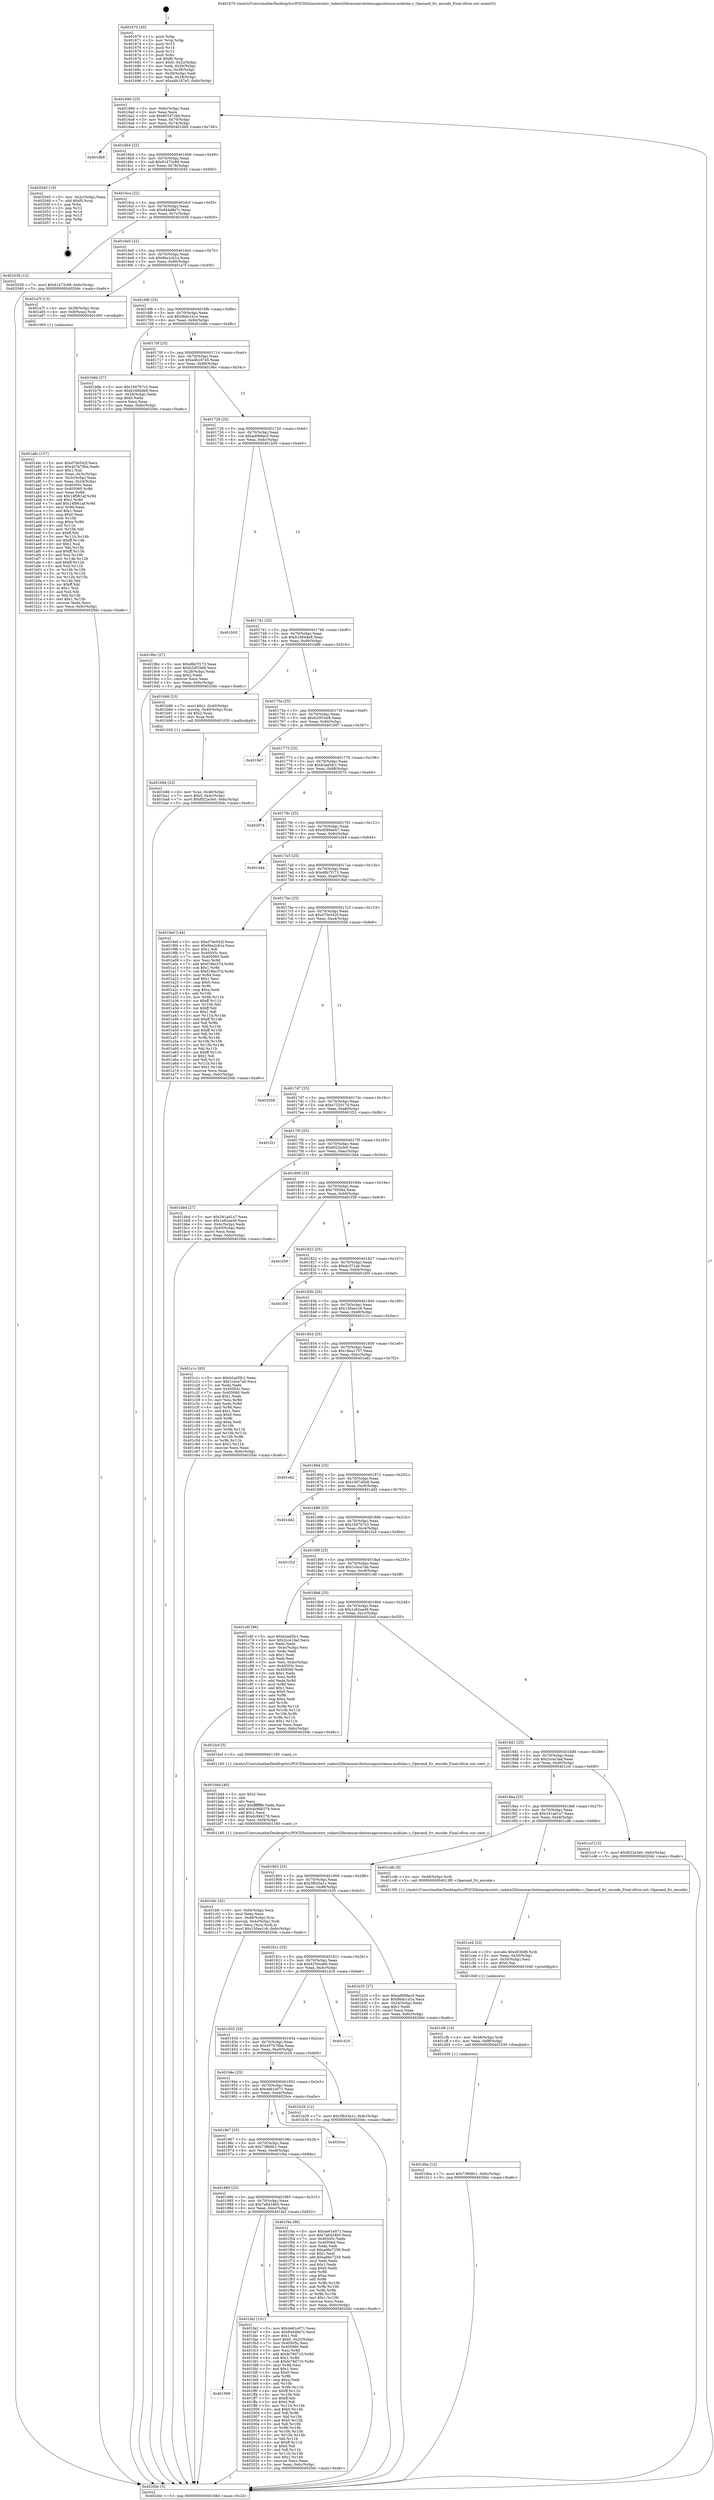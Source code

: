 digraph "0x401670" {
  label = "0x401670 (/mnt/c/Users/mathe/Desktop/tcc/POCII/binaries/extr_radare2librasmarchxtensagnuxtensa-modules.c_Operand_frr_encode_Final-ollvm.out::main(0))"
  labelloc = "t"
  node[shape=record]

  Entry [label="",width=0.3,height=0.3,shape=circle,fillcolor=black,style=filled]
  "0x40169d" [label="{
     0x40169d [23]\l
     | [instrs]\l
     &nbsp;&nbsp;0x40169d \<+3\>: mov -0x6c(%rbp),%eax\l
     &nbsp;&nbsp;0x4016a0 \<+2\>: mov %eax,%ecx\l
     &nbsp;&nbsp;0x4016a2 \<+6\>: sub $0x80147cbb,%ecx\l
     &nbsp;&nbsp;0x4016a8 \<+3\>: mov %eax,-0x70(%rbp)\l
     &nbsp;&nbsp;0x4016ab \<+3\>: mov %ecx,-0x74(%rbp)\l
     &nbsp;&nbsp;0x4016ae \<+6\>: je 0000000000401db9 \<main+0x749\>\l
  }"]
  "0x401db9" [label="{
     0x401db9\l
  }", style=dashed]
  "0x4016b4" [label="{
     0x4016b4 [22]\l
     | [instrs]\l
     &nbsp;&nbsp;0x4016b4 \<+5\>: jmp 00000000004016b9 \<main+0x49\>\l
     &nbsp;&nbsp;0x4016b9 \<+3\>: mov -0x70(%rbp),%eax\l
     &nbsp;&nbsp;0x4016bc \<+5\>: sub $0x81473c89,%eax\l
     &nbsp;&nbsp;0x4016c1 \<+3\>: mov %eax,-0x78(%rbp)\l
     &nbsp;&nbsp;0x4016c4 \<+6\>: je 0000000000402045 \<main+0x9d5\>\l
  }"]
  Exit [label="",width=0.3,height=0.3,shape=circle,fillcolor=black,style=filled,peripheries=2]
  "0x402045" [label="{
     0x402045 [19]\l
     | [instrs]\l
     &nbsp;&nbsp;0x402045 \<+3\>: mov -0x2c(%rbp),%eax\l
     &nbsp;&nbsp;0x402048 \<+7\>: add $0xf0,%rsp\l
     &nbsp;&nbsp;0x40204f \<+1\>: pop %rbx\l
     &nbsp;&nbsp;0x402050 \<+2\>: pop %r12\l
     &nbsp;&nbsp;0x402052 \<+2\>: pop %r14\l
     &nbsp;&nbsp;0x402054 \<+2\>: pop %r15\l
     &nbsp;&nbsp;0x402056 \<+1\>: pop %rbp\l
     &nbsp;&nbsp;0x402057 \<+1\>: ret\l
  }"]
  "0x4016ca" [label="{
     0x4016ca [22]\l
     | [instrs]\l
     &nbsp;&nbsp;0x4016ca \<+5\>: jmp 00000000004016cf \<main+0x5f\>\l
     &nbsp;&nbsp;0x4016cf \<+3\>: mov -0x70(%rbp),%eax\l
     &nbsp;&nbsp;0x4016d2 \<+5\>: sub $0x844d8e7c,%eax\l
     &nbsp;&nbsp;0x4016d7 \<+3\>: mov %eax,-0x7c(%rbp)\l
     &nbsp;&nbsp;0x4016da \<+6\>: je 0000000000402039 \<main+0x9c9\>\l
  }"]
  "0x401999" [label="{
     0x401999\l
  }", style=dashed]
  "0x402039" [label="{
     0x402039 [12]\l
     | [instrs]\l
     &nbsp;&nbsp;0x402039 \<+7\>: movl $0x81473c89,-0x6c(%rbp)\l
     &nbsp;&nbsp;0x402040 \<+5\>: jmp 00000000004020dc \<main+0xa6c\>\l
  }"]
  "0x4016e0" [label="{
     0x4016e0 [22]\l
     | [instrs]\l
     &nbsp;&nbsp;0x4016e0 \<+5\>: jmp 00000000004016e5 \<main+0x75\>\l
     &nbsp;&nbsp;0x4016e5 \<+3\>: mov -0x70(%rbp),%eax\l
     &nbsp;&nbsp;0x4016e8 \<+5\>: sub $0x9ba2cb1a,%eax\l
     &nbsp;&nbsp;0x4016ed \<+3\>: mov %eax,-0x80(%rbp)\l
     &nbsp;&nbsp;0x4016f0 \<+6\>: je 0000000000401a7f \<main+0x40f\>\l
  }"]
  "0x401fa2" [label="{
     0x401fa2 [151]\l
     | [instrs]\l
     &nbsp;&nbsp;0x401fa2 \<+5\>: mov $0x4e61e071,%eax\l
     &nbsp;&nbsp;0x401fa7 \<+5\>: mov $0x844d8e7c,%ecx\l
     &nbsp;&nbsp;0x401fac \<+2\>: mov $0x1,%dl\l
     &nbsp;&nbsp;0x401fae \<+7\>: movl $0x0,-0x2c(%rbp)\l
     &nbsp;&nbsp;0x401fb5 \<+7\>: mov 0x40505c,%esi\l
     &nbsp;&nbsp;0x401fbc \<+7\>: mov 0x405060,%edi\l
     &nbsp;&nbsp;0x401fc3 \<+3\>: mov %esi,%r8d\l
     &nbsp;&nbsp;0x401fc6 \<+7\>: add $0xfe78d710,%r8d\l
     &nbsp;&nbsp;0x401fcd \<+4\>: sub $0x1,%r8d\l
     &nbsp;&nbsp;0x401fd1 \<+7\>: sub $0xfe78d710,%r8d\l
     &nbsp;&nbsp;0x401fd8 \<+4\>: imul %r8d,%esi\l
     &nbsp;&nbsp;0x401fdc \<+3\>: and $0x1,%esi\l
     &nbsp;&nbsp;0x401fdf \<+3\>: cmp $0x0,%esi\l
     &nbsp;&nbsp;0x401fe2 \<+4\>: sete %r9b\l
     &nbsp;&nbsp;0x401fe6 \<+3\>: cmp $0xa,%edi\l
     &nbsp;&nbsp;0x401fe9 \<+4\>: setl %r10b\l
     &nbsp;&nbsp;0x401fed \<+3\>: mov %r9b,%r11b\l
     &nbsp;&nbsp;0x401ff0 \<+4\>: xor $0xff,%r11b\l
     &nbsp;&nbsp;0x401ff4 \<+3\>: mov %r10b,%bl\l
     &nbsp;&nbsp;0x401ff7 \<+3\>: xor $0xff,%bl\l
     &nbsp;&nbsp;0x401ffa \<+3\>: xor $0x0,%dl\l
     &nbsp;&nbsp;0x401ffd \<+3\>: mov %r11b,%r14b\l
     &nbsp;&nbsp;0x402000 \<+4\>: and $0x0,%r14b\l
     &nbsp;&nbsp;0x402004 \<+3\>: and %dl,%r9b\l
     &nbsp;&nbsp;0x402007 \<+3\>: mov %bl,%r15b\l
     &nbsp;&nbsp;0x40200a \<+4\>: and $0x0,%r15b\l
     &nbsp;&nbsp;0x40200e \<+3\>: and %dl,%r10b\l
     &nbsp;&nbsp;0x402011 \<+3\>: or %r9b,%r14b\l
     &nbsp;&nbsp;0x402014 \<+3\>: or %r10b,%r15b\l
     &nbsp;&nbsp;0x402017 \<+3\>: xor %r15b,%r14b\l
     &nbsp;&nbsp;0x40201a \<+3\>: or %bl,%r11b\l
     &nbsp;&nbsp;0x40201d \<+4\>: xor $0xff,%r11b\l
     &nbsp;&nbsp;0x402021 \<+3\>: or $0x0,%dl\l
     &nbsp;&nbsp;0x402024 \<+3\>: and %dl,%r11b\l
     &nbsp;&nbsp;0x402027 \<+3\>: or %r11b,%r14b\l
     &nbsp;&nbsp;0x40202a \<+4\>: test $0x1,%r14b\l
     &nbsp;&nbsp;0x40202e \<+3\>: cmovne %ecx,%eax\l
     &nbsp;&nbsp;0x402031 \<+3\>: mov %eax,-0x6c(%rbp)\l
     &nbsp;&nbsp;0x402034 \<+5\>: jmp 00000000004020dc \<main+0xa6c\>\l
  }"]
  "0x401a7f" [label="{
     0x401a7f [13]\l
     | [instrs]\l
     &nbsp;&nbsp;0x401a7f \<+4\>: mov -0x38(%rbp),%rax\l
     &nbsp;&nbsp;0x401a83 \<+4\>: mov 0x8(%rax),%rdi\l
     &nbsp;&nbsp;0x401a87 \<+5\>: call 0000000000401060 \<atoi@plt\>\l
     | [calls]\l
     &nbsp;&nbsp;0x401060 \{1\} (unknown)\l
  }"]
  "0x4016f6" [label="{
     0x4016f6 [25]\l
     | [instrs]\l
     &nbsp;&nbsp;0x4016f6 \<+5\>: jmp 00000000004016fb \<main+0x8b\>\l
     &nbsp;&nbsp;0x4016fb \<+3\>: mov -0x70(%rbp),%eax\l
     &nbsp;&nbsp;0x4016fe \<+5\>: sub $0x9bdc1d1e,%eax\l
     &nbsp;&nbsp;0x401703 \<+6\>: mov %eax,-0x84(%rbp)\l
     &nbsp;&nbsp;0x401709 \<+6\>: je 0000000000401b6b \<main+0x4fb\>\l
  }"]
  "0x401980" [label="{
     0x401980 [25]\l
     | [instrs]\l
     &nbsp;&nbsp;0x401980 \<+5\>: jmp 0000000000401985 \<main+0x315\>\l
     &nbsp;&nbsp;0x401985 \<+3\>: mov -0x70(%rbp),%eax\l
     &nbsp;&nbsp;0x401988 \<+5\>: sub $0x7a6434b5,%eax\l
     &nbsp;&nbsp;0x40198d \<+6\>: mov %eax,-0xec(%rbp)\l
     &nbsp;&nbsp;0x401993 \<+6\>: je 0000000000401fa2 \<main+0x932\>\l
  }"]
  "0x401b6b" [label="{
     0x401b6b [27]\l
     | [instrs]\l
     &nbsp;&nbsp;0x401b6b \<+5\>: mov $0x1b0767c3,%eax\l
     &nbsp;&nbsp;0x401b70 \<+5\>: mov $0xb1684de8,%ecx\l
     &nbsp;&nbsp;0x401b75 \<+3\>: mov -0x24(%rbp),%edx\l
     &nbsp;&nbsp;0x401b78 \<+3\>: cmp $0x0,%edx\l
     &nbsp;&nbsp;0x401b7b \<+3\>: cmove %ecx,%eax\l
     &nbsp;&nbsp;0x401b7e \<+3\>: mov %eax,-0x6c(%rbp)\l
     &nbsp;&nbsp;0x401b81 \<+5\>: jmp 00000000004020dc \<main+0xa6c\>\l
  }"]
  "0x40170f" [label="{
     0x40170f [25]\l
     | [instrs]\l
     &nbsp;&nbsp;0x40170f \<+5\>: jmp 0000000000401714 \<main+0xa4\>\l
     &nbsp;&nbsp;0x401714 \<+3\>: mov -0x70(%rbp),%eax\l
     &nbsp;&nbsp;0x401717 \<+5\>: sub $0xa4b187e5,%eax\l
     &nbsp;&nbsp;0x40171c \<+6\>: mov %eax,-0x88(%rbp)\l
     &nbsp;&nbsp;0x401722 \<+6\>: je 00000000004019bc \<main+0x34c\>\l
  }"]
  "0x401f4a" [label="{
     0x401f4a [88]\l
     | [instrs]\l
     &nbsp;&nbsp;0x401f4a \<+5\>: mov $0x4e61e071,%eax\l
     &nbsp;&nbsp;0x401f4f \<+5\>: mov $0x7a6434b5,%ecx\l
     &nbsp;&nbsp;0x401f54 \<+7\>: mov 0x40505c,%edx\l
     &nbsp;&nbsp;0x401f5b \<+7\>: mov 0x405060,%esi\l
     &nbsp;&nbsp;0x401f62 \<+2\>: mov %edx,%edi\l
     &nbsp;&nbsp;0x401f64 \<+6\>: sub $0xad6e7258,%edi\l
     &nbsp;&nbsp;0x401f6a \<+3\>: sub $0x1,%edi\l
     &nbsp;&nbsp;0x401f6d \<+6\>: add $0xad6e7258,%edi\l
     &nbsp;&nbsp;0x401f73 \<+3\>: imul %edi,%edx\l
     &nbsp;&nbsp;0x401f76 \<+3\>: and $0x1,%edx\l
     &nbsp;&nbsp;0x401f79 \<+3\>: cmp $0x0,%edx\l
     &nbsp;&nbsp;0x401f7c \<+4\>: sete %r8b\l
     &nbsp;&nbsp;0x401f80 \<+3\>: cmp $0xa,%esi\l
     &nbsp;&nbsp;0x401f83 \<+4\>: setl %r9b\l
     &nbsp;&nbsp;0x401f87 \<+3\>: mov %r8b,%r10b\l
     &nbsp;&nbsp;0x401f8a \<+3\>: and %r9b,%r10b\l
     &nbsp;&nbsp;0x401f8d \<+3\>: xor %r9b,%r8b\l
     &nbsp;&nbsp;0x401f90 \<+3\>: or %r8b,%r10b\l
     &nbsp;&nbsp;0x401f93 \<+4\>: test $0x1,%r10b\l
     &nbsp;&nbsp;0x401f97 \<+3\>: cmovne %ecx,%eax\l
     &nbsp;&nbsp;0x401f9a \<+3\>: mov %eax,-0x6c(%rbp)\l
     &nbsp;&nbsp;0x401f9d \<+5\>: jmp 00000000004020dc \<main+0xa6c\>\l
  }"]
  "0x4019bc" [label="{
     0x4019bc [27]\l
     | [instrs]\l
     &nbsp;&nbsp;0x4019bc \<+5\>: mov $0xd6b7f173,%eax\l
     &nbsp;&nbsp;0x4019c1 \<+5\>: mov $0xb20f1bd8,%ecx\l
     &nbsp;&nbsp;0x4019c6 \<+3\>: mov -0x28(%rbp),%edx\l
     &nbsp;&nbsp;0x4019c9 \<+3\>: cmp $0x2,%edx\l
     &nbsp;&nbsp;0x4019cc \<+3\>: cmovne %ecx,%eax\l
     &nbsp;&nbsp;0x4019cf \<+3\>: mov %eax,-0x6c(%rbp)\l
     &nbsp;&nbsp;0x4019d2 \<+5\>: jmp 00000000004020dc \<main+0xa6c\>\l
  }"]
  "0x401728" [label="{
     0x401728 [25]\l
     | [instrs]\l
     &nbsp;&nbsp;0x401728 \<+5\>: jmp 000000000040172d \<main+0xbd\>\l
     &nbsp;&nbsp;0x40172d \<+3\>: mov -0x70(%rbp),%eax\l
     &nbsp;&nbsp;0x401730 \<+5\>: sub $0xad068ac5,%eax\l
     &nbsp;&nbsp;0x401735 \<+6\>: mov %eax,-0x8c(%rbp)\l
     &nbsp;&nbsp;0x40173b \<+6\>: je 0000000000401b50 \<main+0x4e0\>\l
  }"]
  "0x4020dc" [label="{
     0x4020dc [5]\l
     | [instrs]\l
     &nbsp;&nbsp;0x4020dc \<+5\>: jmp 000000000040169d \<main+0x2d\>\l
  }"]
  "0x401670" [label="{
     0x401670 [45]\l
     | [instrs]\l
     &nbsp;&nbsp;0x401670 \<+1\>: push %rbp\l
     &nbsp;&nbsp;0x401671 \<+3\>: mov %rsp,%rbp\l
     &nbsp;&nbsp;0x401674 \<+2\>: push %r15\l
     &nbsp;&nbsp;0x401676 \<+2\>: push %r14\l
     &nbsp;&nbsp;0x401678 \<+2\>: push %r12\l
     &nbsp;&nbsp;0x40167a \<+1\>: push %rbx\l
     &nbsp;&nbsp;0x40167b \<+7\>: sub $0xf0,%rsp\l
     &nbsp;&nbsp;0x401682 \<+7\>: movl $0x0,-0x2c(%rbp)\l
     &nbsp;&nbsp;0x401689 \<+3\>: mov %edi,-0x30(%rbp)\l
     &nbsp;&nbsp;0x40168c \<+4\>: mov %rsi,-0x38(%rbp)\l
     &nbsp;&nbsp;0x401690 \<+3\>: mov -0x30(%rbp),%edi\l
     &nbsp;&nbsp;0x401693 \<+3\>: mov %edi,-0x28(%rbp)\l
     &nbsp;&nbsp;0x401696 \<+7\>: movl $0xa4b187e5,-0x6c(%rbp)\l
  }"]
  "0x401967" [label="{
     0x401967 [25]\l
     | [instrs]\l
     &nbsp;&nbsp;0x401967 \<+5\>: jmp 000000000040196c \<main+0x2fc\>\l
     &nbsp;&nbsp;0x40196c \<+3\>: mov -0x70(%rbp),%eax\l
     &nbsp;&nbsp;0x40196f \<+5\>: sub $0x738fdfc1,%eax\l
     &nbsp;&nbsp;0x401974 \<+6\>: mov %eax,-0xe8(%rbp)\l
     &nbsp;&nbsp;0x40197a \<+6\>: je 0000000000401f4a \<main+0x8da\>\l
  }"]
  "0x401b50" [label="{
     0x401b50\l
  }", style=dashed]
  "0x401741" [label="{
     0x401741 [25]\l
     | [instrs]\l
     &nbsp;&nbsp;0x401741 \<+5\>: jmp 0000000000401746 \<main+0xd6\>\l
     &nbsp;&nbsp;0x401746 \<+3\>: mov -0x70(%rbp),%eax\l
     &nbsp;&nbsp;0x401749 \<+5\>: sub $0xb1684de8,%eax\l
     &nbsp;&nbsp;0x40174e \<+6\>: mov %eax,-0x90(%rbp)\l
     &nbsp;&nbsp;0x401754 \<+6\>: je 0000000000401b86 \<main+0x516\>\l
  }"]
  "0x4020ce" [label="{
     0x4020ce\l
  }", style=dashed]
  "0x401b86" [label="{
     0x401b86 [23]\l
     | [instrs]\l
     &nbsp;&nbsp;0x401b86 \<+7\>: movl $0x1,-0x40(%rbp)\l
     &nbsp;&nbsp;0x401b8d \<+4\>: movslq -0x40(%rbp),%rax\l
     &nbsp;&nbsp;0x401b91 \<+4\>: shl $0x2,%rax\l
     &nbsp;&nbsp;0x401b95 \<+3\>: mov %rax,%rdi\l
     &nbsp;&nbsp;0x401b98 \<+5\>: call 0000000000401050 \<malloc@plt\>\l
     | [calls]\l
     &nbsp;&nbsp;0x401050 \{1\} (unknown)\l
  }"]
  "0x40175a" [label="{
     0x40175a [25]\l
     | [instrs]\l
     &nbsp;&nbsp;0x40175a \<+5\>: jmp 000000000040175f \<main+0xef\>\l
     &nbsp;&nbsp;0x40175f \<+3\>: mov -0x70(%rbp),%eax\l
     &nbsp;&nbsp;0x401762 \<+5\>: sub $0xb20f1bd8,%eax\l
     &nbsp;&nbsp;0x401767 \<+6\>: mov %eax,-0x94(%rbp)\l
     &nbsp;&nbsp;0x40176d \<+6\>: je 00000000004019d7 \<main+0x367\>\l
  }"]
  "0x401d0a" [label="{
     0x401d0a [12]\l
     | [instrs]\l
     &nbsp;&nbsp;0x401d0a \<+7\>: movl $0x738fdfc1,-0x6c(%rbp)\l
     &nbsp;&nbsp;0x401d11 \<+5\>: jmp 00000000004020dc \<main+0xa6c\>\l
  }"]
  "0x4019d7" [label="{
     0x4019d7\l
  }", style=dashed]
  "0x401773" [label="{
     0x401773 [25]\l
     | [instrs]\l
     &nbsp;&nbsp;0x401773 \<+5\>: jmp 0000000000401778 \<main+0x108\>\l
     &nbsp;&nbsp;0x401778 \<+3\>: mov -0x70(%rbp),%eax\l
     &nbsp;&nbsp;0x40177b \<+5\>: sub $0xb2ad5fc1,%eax\l
     &nbsp;&nbsp;0x401780 \<+6\>: mov %eax,-0x98(%rbp)\l
     &nbsp;&nbsp;0x401786 \<+6\>: je 0000000000402074 \<main+0xa04\>\l
  }"]
  "0x401cfb" [label="{
     0x401cfb [15]\l
     | [instrs]\l
     &nbsp;&nbsp;0x401cfb \<+4\>: mov -0x48(%rbp),%rdi\l
     &nbsp;&nbsp;0x401cff \<+6\>: mov %eax,-0xf8(%rbp)\l
     &nbsp;&nbsp;0x401d05 \<+5\>: call 0000000000401030 \<free@plt\>\l
     | [calls]\l
     &nbsp;&nbsp;0x401030 \{1\} (unknown)\l
  }"]
  "0x402074" [label="{
     0x402074\l
  }", style=dashed]
  "0x40178c" [label="{
     0x40178c [25]\l
     | [instrs]\l
     &nbsp;&nbsp;0x40178c \<+5\>: jmp 0000000000401791 \<main+0x121\>\l
     &nbsp;&nbsp;0x401791 \<+3\>: mov -0x70(%rbp),%eax\l
     &nbsp;&nbsp;0x401794 \<+5\>: sub $0xd589ee47,%eax\l
     &nbsp;&nbsp;0x401799 \<+6\>: mov %eax,-0x9c(%rbp)\l
     &nbsp;&nbsp;0x40179f \<+6\>: je 0000000000401d44 \<main+0x6d4\>\l
  }"]
  "0x401ce4" [label="{
     0x401ce4 [23]\l
     | [instrs]\l
     &nbsp;&nbsp;0x401ce4 \<+10\>: movabs $0x4030d6,%rdi\l
     &nbsp;&nbsp;0x401cee \<+3\>: mov %eax,-0x50(%rbp)\l
     &nbsp;&nbsp;0x401cf1 \<+3\>: mov -0x50(%rbp),%esi\l
     &nbsp;&nbsp;0x401cf4 \<+2\>: mov $0x0,%al\l
     &nbsp;&nbsp;0x401cf6 \<+5\>: call 0000000000401040 \<printf@plt\>\l
     | [calls]\l
     &nbsp;&nbsp;0x401040 \{1\} (unknown)\l
  }"]
  "0x401d44" [label="{
     0x401d44\l
  }", style=dashed]
  "0x4017a5" [label="{
     0x4017a5 [25]\l
     | [instrs]\l
     &nbsp;&nbsp;0x4017a5 \<+5\>: jmp 00000000004017aa \<main+0x13a\>\l
     &nbsp;&nbsp;0x4017aa \<+3\>: mov -0x70(%rbp),%eax\l
     &nbsp;&nbsp;0x4017ad \<+5\>: sub $0xd6b7f173,%eax\l
     &nbsp;&nbsp;0x4017b2 \<+6\>: mov %eax,-0xa0(%rbp)\l
     &nbsp;&nbsp;0x4017b8 \<+6\>: je 00000000004019ef \<main+0x37f\>\l
  }"]
  "0x401bfc" [label="{
     0x401bfc [32]\l
     | [instrs]\l
     &nbsp;&nbsp;0x401bfc \<+6\>: mov -0xf4(%rbp),%ecx\l
     &nbsp;&nbsp;0x401c02 \<+3\>: imul %eax,%ecx\l
     &nbsp;&nbsp;0x401c05 \<+4\>: mov -0x48(%rbp),%rsi\l
     &nbsp;&nbsp;0x401c09 \<+4\>: movslq -0x4c(%rbp),%rdi\l
     &nbsp;&nbsp;0x401c0d \<+3\>: mov %ecx,(%rsi,%rdi,4)\l
     &nbsp;&nbsp;0x401c10 \<+7\>: movl $0x150ee1c6,-0x6c(%rbp)\l
     &nbsp;&nbsp;0x401c17 \<+5\>: jmp 00000000004020dc \<main+0xa6c\>\l
  }"]
  "0x4019ef" [label="{
     0x4019ef [144]\l
     | [instrs]\l
     &nbsp;&nbsp;0x4019ef \<+5\>: mov $0xd70e542f,%eax\l
     &nbsp;&nbsp;0x4019f4 \<+5\>: mov $0x9ba2cb1a,%ecx\l
     &nbsp;&nbsp;0x4019f9 \<+2\>: mov $0x1,%dl\l
     &nbsp;&nbsp;0x4019fb \<+7\>: mov 0x40505c,%esi\l
     &nbsp;&nbsp;0x401a02 \<+7\>: mov 0x405060,%edi\l
     &nbsp;&nbsp;0x401a09 \<+3\>: mov %esi,%r8d\l
     &nbsp;&nbsp;0x401a0c \<+7\>: add $0xf19bc37d,%r8d\l
     &nbsp;&nbsp;0x401a13 \<+4\>: sub $0x1,%r8d\l
     &nbsp;&nbsp;0x401a17 \<+7\>: sub $0xf19bc37d,%r8d\l
     &nbsp;&nbsp;0x401a1e \<+4\>: imul %r8d,%esi\l
     &nbsp;&nbsp;0x401a22 \<+3\>: and $0x1,%esi\l
     &nbsp;&nbsp;0x401a25 \<+3\>: cmp $0x0,%esi\l
     &nbsp;&nbsp;0x401a28 \<+4\>: sete %r9b\l
     &nbsp;&nbsp;0x401a2c \<+3\>: cmp $0xa,%edi\l
     &nbsp;&nbsp;0x401a2f \<+4\>: setl %r10b\l
     &nbsp;&nbsp;0x401a33 \<+3\>: mov %r9b,%r11b\l
     &nbsp;&nbsp;0x401a36 \<+4\>: xor $0xff,%r11b\l
     &nbsp;&nbsp;0x401a3a \<+3\>: mov %r10b,%bl\l
     &nbsp;&nbsp;0x401a3d \<+3\>: xor $0xff,%bl\l
     &nbsp;&nbsp;0x401a40 \<+3\>: xor $0x1,%dl\l
     &nbsp;&nbsp;0x401a43 \<+3\>: mov %r11b,%r14b\l
     &nbsp;&nbsp;0x401a46 \<+4\>: and $0xff,%r14b\l
     &nbsp;&nbsp;0x401a4a \<+3\>: and %dl,%r9b\l
     &nbsp;&nbsp;0x401a4d \<+3\>: mov %bl,%r15b\l
     &nbsp;&nbsp;0x401a50 \<+4\>: and $0xff,%r15b\l
     &nbsp;&nbsp;0x401a54 \<+3\>: and %dl,%r10b\l
     &nbsp;&nbsp;0x401a57 \<+3\>: or %r9b,%r14b\l
     &nbsp;&nbsp;0x401a5a \<+3\>: or %r10b,%r15b\l
     &nbsp;&nbsp;0x401a5d \<+3\>: xor %r15b,%r14b\l
     &nbsp;&nbsp;0x401a60 \<+3\>: or %bl,%r11b\l
     &nbsp;&nbsp;0x401a63 \<+4\>: xor $0xff,%r11b\l
     &nbsp;&nbsp;0x401a67 \<+3\>: or $0x1,%dl\l
     &nbsp;&nbsp;0x401a6a \<+3\>: and %dl,%r11b\l
     &nbsp;&nbsp;0x401a6d \<+3\>: or %r11b,%r14b\l
     &nbsp;&nbsp;0x401a70 \<+4\>: test $0x1,%r14b\l
     &nbsp;&nbsp;0x401a74 \<+3\>: cmovne %ecx,%eax\l
     &nbsp;&nbsp;0x401a77 \<+3\>: mov %eax,-0x6c(%rbp)\l
     &nbsp;&nbsp;0x401a7a \<+5\>: jmp 00000000004020dc \<main+0xa6c\>\l
  }"]
  "0x4017be" [label="{
     0x4017be [25]\l
     | [instrs]\l
     &nbsp;&nbsp;0x4017be \<+5\>: jmp 00000000004017c3 \<main+0x153\>\l
     &nbsp;&nbsp;0x4017c3 \<+3\>: mov -0x70(%rbp),%eax\l
     &nbsp;&nbsp;0x4017c6 \<+5\>: sub $0xd70e542f,%eax\l
     &nbsp;&nbsp;0x4017cb \<+6\>: mov %eax,-0xa4(%rbp)\l
     &nbsp;&nbsp;0x4017d1 \<+6\>: je 0000000000402058 \<main+0x9e8\>\l
  }"]
  "0x401a8c" [label="{
     0x401a8c [157]\l
     | [instrs]\l
     &nbsp;&nbsp;0x401a8c \<+5\>: mov $0xd70e542f,%ecx\l
     &nbsp;&nbsp;0x401a91 \<+5\>: mov $0x457b78be,%edx\l
     &nbsp;&nbsp;0x401a96 \<+3\>: mov $0x1,%sil\l
     &nbsp;&nbsp;0x401a99 \<+3\>: mov %eax,-0x3c(%rbp)\l
     &nbsp;&nbsp;0x401a9c \<+3\>: mov -0x3c(%rbp),%eax\l
     &nbsp;&nbsp;0x401a9f \<+3\>: mov %eax,-0x24(%rbp)\l
     &nbsp;&nbsp;0x401aa2 \<+7\>: mov 0x40505c,%eax\l
     &nbsp;&nbsp;0x401aa9 \<+8\>: mov 0x405060,%r8d\l
     &nbsp;&nbsp;0x401ab1 \<+3\>: mov %eax,%r9d\l
     &nbsp;&nbsp;0x401ab4 \<+7\>: sub $0x14f961af,%r9d\l
     &nbsp;&nbsp;0x401abb \<+4\>: sub $0x1,%r9d\l
     &nbsp;&nbsp;0x401abf \<+7\>: add $0x14f961af,%r9d\l
     &nbsp;&nbsp;0x401ac6 \<+4\>: imul %r9d,%eax\l
     &nbsp;&nbsp;0x401aca \<+3\>: and $0x1,%eax\l
     &nbsp;&nbsp;0x401acd \<+3\>: cmp $0x0,%eax\l
     &nbsp;&nbsp;0x401ad0 \<+4\>: sete %r10b\l
     &nbsp;&nbsp;0x401ad4 \<+4\>: cmp $0xa,%r8d\l
     &nbsp;&nbsp;0x401ad8 \<+4\>: setl %r11b\l
     &nbsp;&nbsp;0x401adc \<+3\>: mov %r10b,%bl\l
     &nbsp;&nbsp;0x401adf \<+3\>: xor $0xff,%bl\l
     &nbsp;&nbsp;0x401ae2 \<+3\>: mov %r11b,%r14b\l
     &nbsp;&nbsp;0x401ae5 \<+4\>: xor $0xff,%r14b\l
     &nbsp;&nbsp;0x401ae9 \<+4\>: xor $0x1,%sil\l
     &nbsp;&nbsp;0x401aed \<+3\>: mov %bl,%r15b\l
     &nbsp;&nbsp;0x401af0 \<+4\>: and $0xff,%r15b\l
     &nbsp;&nbsp;0x401af4 \<+3\>: and %sil,%r10b\l
     &nbsp;&nbsp;0x401af7 \<+3\>: mov %r14b,%r12b\l
     &nbsp;&nbsp;0x401afa \<+4\>: and $0xff,%r12b\l
     &nbsp;&nbsp;0x401afe \<+3\>: and %sil,%r11b\l
     &nbsp;&nbsp;0x401b01 \<+3\>: or %r10b,%r15b\l
     &nbsp;&nbsp;0x401b04 \<+3\>: or %r11b,%r12b\l
     &nbsp;&nbsp;0x401b07 \<+3\>: xor %r12b,%r15b\l
     &nbsp;&nbsp;0x401b0a \<+3\>: or %r14b,%bl\l
     &nbsp;&nbsp;0x401b0d \<+3\>: xor $0xff,%bl\l
     &nbsp;&nbsp;0x401b10 \<+4\>: or $0x1,%sil\l
     &nbsp;&nbsp;0x401b14 \<+3\>: and %sil,%bl\l
     &nbsp;&nbsp;0x401b17 \<+3\>: or %bl,%r15b\l
     &nbsp;&nbsp;0x401b1a \<+4\>: test $0x1,%r15b\l
     &nbsp;&nbsp;0x401b1e \<+3\>: cmovne %edx,%ecx\l
     &nbsp;&nbsp;0x401b21 \<+3\>: mov %ecx,-0x6c(%rbp)\l
     &nbsp;&nbsp;0x401b24 \<+5\>: jmp 00000000004020dc \<main+0xa6c\>\l
  }"]
  "0x401bd4" [label="{
     0x401bd4 [40]\l
     | [instrs]\l
     &nbsp;&nbsp;0x401bd4 \<+5\>: mov $0x2,%ecx\l
     &nbsp;&nbsp;0x401bd9 \<+1\>: cltd\l
     &nbsp;&nbsp;0x401bda \<+2\>: idiv %ecx\l
     &nbsp;&nbsp;0x401bdc \<+6\>: imul $0xfffffffe,%edx,%ecx\l
     &nbsp;&nbsp;0x401be2 \<+6\>: add $0xdc94b278,%ecx\l
     &nbsp;&nbsp;0x401be8 \<+3\>: add $0x1,%ecx\l
     &nbsp;&nbsp;0x401beb \<+6\>: sub $0xdc94b278,%ecx\l
     &nbsp;&nbsp;0x401bf1 \<+6\>: mov %ecx,-0xf4(%rbp)\l
     &nbsp;&nbsp;0x401bf7 \<+5\>: call 0000000000401160 \<next_i\>\l
     | [calls]\l
     &nbsp;&nbsp;0x401160 \{1\} (/mnt/c/Users/mathe/Desktop/tcc/POCII/binaries/extr_radare2librasmarchxtensagnuxtensa-modules.c_Operand_frr_encode_Final-ollvm.out::next_i)\l
  }"]
  "0x402058" [label="{
     0x402058\l
  }", style=dashed]
  "0x4017d7" [label="{
     0x4017d7 [25]\l
     | [instrs]\l
     &nbsp;&nbsp;0x4017d7 \<+5\>: jmp 00000000004017dc \<main+0x16c\>\l
     &nbsp;&nbsp;0x4017dc \<+3\>: mov -0x70(%rbp),%eax\l
     &nbsp;&nbsp;0x4017df \<+5\>: sub $0xe732017d,%eax\l
     &nbsp;&nbsp;0x4017e4 \<+6\>: mov %eax,-0xa8(%rbp)\l
     &nbsp;&nbsp;0x4017ea \<+6\>: je 0000000000401f21 \<main+0x8b1\>\l
  }"]
  "0x401b9d" [label="{
     0x401b9d [23]\l
     | [instrs]\l
     &nbsp;&nbsp;0x401b9d \<+4\>: mov %rax,-0x48(%rbp)\l
     &nbsp;&nbsp;0x401ba1 \<+7\>: movl $0x0,-0x4c(%rbp)\l
     &nbsp;&nbsp;0x401ba8 \<+7\>: movl $0xf022e3e0,-0x6c(%rbp)\l
     &nbsp;&nbsp;0x401baf \<+5\>: jmp 00000000004020dc \<main+0xa6c\>\l
  }"]
  "0x401f21" [label="{
     0x401f21\l
  }", style=dashed]
  "0x4017f0" [label="{
     0x4017f0 [25]\l
     | [instrs]\l
     &nbsp;&nbsp;0x4017f0 \<+5\>: jmp 00000000004017f5 \<main+0x185\>\l
     &nbsp;&nbsp;0x4017f5 \<+3\>: mov -0x70(%rbp),%eax\l
     &nbsp;&nbsp;0x4017f8 \<+5\>: sub $0xf022e3e0,%eax\l
     &nbsp;&nbsp;0x4017fd \<+6\>: mov %eax,-0xac(%rbp)\l
     &nbsp;&nbsp;0x401803 \<+6\>: je 0000000000401bb4 \<main+0x544\>\l
  }"]
  "0x40194e" [label="{
     0x40194e [25]\l
     | [instrs]\l
     &nbsp;&nbsp;0x40194e \<+5\>: jmp 0000000000401953 \<main+0x2e3\>\l
     &nbsp;&nbsp;0x401953 \<+3\>: mov -0x70(%rbp),%eax\l
     &nbsp;&nbsp;0x401956 \<+5\>: sub $0x4e61e071,%eax\l
     &nbsp;&nbsp;0x40195b \<+6\>: mov %eax,-0xe4(%rbp)\l
     &nbsp;&nbsp;0x401961 \<+6\>: je 00000000004020ce \<main+0xa5e\>\l
  }"]
  "0x401bb4" [label="{
     0x401bb4 [27]\l
     | [instrs]\l
     &nbsp;&nbsp;0x401bb4 \<+5\>: mov $0x341ad1a7,%eax\l
     &nbsp;&nbsp;0x401bb9 \<+5\>: mov $0x1e82aa49,%ecx\l
     &nbsp;&nbsp;0x401bbe \<+3\>: mov -0x4c(%rbp),%edx\l
     &nbsp;&nbsp;0x401bc1 \<+3\>: cmp -0x40(%rbp),%edx\l
     &nbsp;&nbsp;0x401bc4 \<+3\>: cmovl %ecx,%eax\l
     &nbsp;&nbsp;0x401bc7 \<+3\>: mov %eax,-0x6c(%rbp)\l
     &nbsp;&nbsp;0x401bca \<+5\>: jmp 00000000004020dc \<main+0xa6c\>\l
  }"]
  "0x401809" [label="{
     0x401809 [25]\l
     | [instrs]\l
     &nbsp;&nbsp;0x401809 \<+5\>: jmp 000000000040180e \<main+0x19e\>\l
     &nbsp;&nbsp;0x40180e \<+3\>: mov -0x70(%rbp),%eax\l
     &nbsp;&nbsp;0x401811 \<+5\>: sub $0x70556a,%eax\l
     &nbsp;&nbsp;0x401816 \<+6\>: mov %eax,-0xb0(%rbp)\l
     &nbsp;&nbsp;0x40181c \<+6\>: je 0000000000401f39 \<main+0x8c9\>\l
  }"]
  "0x401b29" [label="{
     0x401b29 [12]\l
     | [instrs]\l
     &nbsp;&nbsp;0x401b29 \<+7\>: movl $0x3fb20a1c,-0x6c(%rbp)\l
     &nbsp;&nbsp;0x401b30 \<+5\>: jmp 00000000004020dc \<main+0xa6c\>\l
  }"]
  "0x401f39" [label="{
     0x401f39\l
  }", style=dashed]
  "0x401822" [label="{
     0x401822 [25]\l
     | [instrs]\l
     &nbsp;&nbsp;0x401822 \<+5\>: jmp 0000000000401827 \<main+0x1b7\>\l
     &nbsp;&nbsp;0x401827 \<+3\>: mov -0x70(%rbp),%eax\l
     &nbsp;&nbsp;0x40182a \<+5\>: sub $0xdc371ab,%eax\l
     &nbsp;&nbsp;0x40182f \<+6\>: mov %eax,-0xb4(%rbp)\l
     &nbsp;&nbsp;0x401835 \<+6\>: je 0000000000401d5f \<main+0x6ef\>\l
  }"]
  "0x401935" [label="{
     0x401935 [25]\l
     | [instrs]\l
     &nbsp;&nbsp;0x401935 \<+5\>: jmp 000000000040193a \<main+0x2ca\>\l
     &nbsp;&nbsp;0x40193a \<+3\>: mov -0x70(%rbp),%eax\l
     &nbsp;&nbsp;0x40193d \<+5\>: sub $0x457b78be,%eax\l
     &nbsp;&nbsp;0x401942 \<+6\>: mov %eax,-0xe0(%rbp)\l
     &nbsp;&nbsp;0x401948 \<+6\>: je 0000000000401b29 \<main+0x4b9\>\l
  }"]
  "0x401d5f" [label="{
     0x401d5f\l
  }", style=dashed]
  "0x40183b" [label="{
     0x40183b [25]\l
     | [instrs]\l
     &nbsp;&nbsp;0x40183b \<+5\>: jmp 0000000000401840 \<main+0x1d0\>\l
     &nbsp;&nbsp;0x401840 \<+3\>: mov -0x70(%rbp),%eax\l
     &nbsp;&nbsp;0x401843 \<+5\>: sub $0x150ee1c6,%eax\l
     &nbsp;&nbsp;0x401848 \<+6\>: mov %eax,-0xb8(%rbp)\l
     &nbsp;&nbsp;0x40184e \<+6\>: je 0000000000401c1c \<main+0x5ac\>\l
  }"]
  "0x401d16" [label="{
     0x401d16\l
  }", style=dashed]
  "0x401c1c" [label="{
     0x401c1c [83]\l
     | [instrs]\l
     &nbsp;&nbsp;0x401c1c \<+5\>: mov $0xb2ad5fc1,%eax\l
     &nbsp;&nbsp;0x401c21 \<+5\>: mov $0x1cbca7ab,%ecx\l
     &nbsp;&nbsp;0x401c26 \<+2\>: xor %edx,%edx\l
     &nbsp;&nbsp;0x401c28 \<+7\>: mov 0x40505c,%esi\l
     &nbsp;&nbsp;0x401c2f \<+7\>: mov 0x405060,%edi\l
     &nbsp;&nbsp;0x401c36 \<+3\>: sub $0x1,%edx\l
     &nbsp;&nbsp;0x401c39 \<+3\>: mov %esi,%r8d\l
     &nbsp;&nbsp;0x401c3c \<+3\>: add %edx,%r8d\l
     &nbsp;&nbsp;0x401c3f \<+4\>: imul %r8d,%esi\l
     &nbsp;&nbsp;0x401c43 \<+3\>: and $0x1,%esi\l
     &nbsp;&nbsp;0x401c46 \<+3\>: cmp $0x0,%esi\l
     &nbsp;&nbsp;0x401c49 \<+4\>: sete %r9b\l
     &nbsp;&nbsp;0x401c4d \<+3\>: cmp $0xa,%edi\l
     &nbsp;&nbsp;0x401c50 \<+4\>: setl %r10b\l
     &nbsp;&nbsp;0x401c54 \<+3\>: mov %r9b,%r11b\l
     &nbsp;&nbsp;0x401c57 \<+3\>: and %r10b,%r11b\l
     &nbsp;&nbsp;0x401c5a \<+3\>: xor %r10b,%r9b\l
     &nbsp;&nbsp;0x401c5d \<+3\>: or %r9b,%r11b\l
     &nbsp;&nbsp;0x401c60 \<+4\>: test $0x1,%r11b\l
     &nbsp;&nbsp;0x401c64 \<+3\>: cmovne %ecx,%eax\l
     &nbsp;&nbsp;0x401c67 \<+3\>: mov %eax,-0x6c(%rbp)\l
     &nbsp;&nbsp;0x401c6a \<+5\>: jmp 00000000004020dc \<main+0xa6c\>\l
  }"]
  "0x401854" [label="{
     0x401854 [25]\l
     | [instrs]\l
     &nbsp;&nbsp;0x401854 \<+5\>: jmp 0000000000401859 \<main+0x1e9\>\l
     &nbsp;&nbsp;0x401859 \<+3\>: mov -0x70(%rbp),%eax\l
     &nbsp;&nbsp;0x40185c \<+5\>: sub $0x18ea1757,%eax\l
     &nbsp;&nbsp;0x401861 \<+6\>: mov %eax,-0xbc(%rbp)\l
     &nbsp;&nbsp;0x401867 \<+6\>: je 0000000000401e62 \<main+0x7f2\>\l
  }"]
  "0x40191c" [label="{
     0x40191c [25]\l
     | [instrs]\l
     &nbsp;&nbsp;0x40191c \<+5\>: jmp 0000000000401921 \<main+0x2b1\>\l
     &nbsp;&nbsp;0x401921 \<+3\>: mov -0x70(%rbp),%eax\l
     &nbsp;&nbsp;0x401924 \<+5\>: sub $0x4250cab6,%eax\l
     &nbsp;&nbsp;0x401929 \<+6\>: mov %eax,-0xdc(%rbp)\l
     &nbsp;&nbsp;0x40192f \<+6\>: je 0000000000401d16 \<main+0x6a6\>\l
  }"]
  "0x401e62" [label="{
     0x401e62\l
  }", style=dashed]
  "0x40186d" [label="{
     0x40186d [25]\l
     | [instrs]\l
     &nbsp;&nbsp;0x40186d \<+5\>: jmp 0000000000401872 \<main+0x202\>\l
     &nbsp;&nbsp;0x401872 \<+3\>: mov -0x70(%rbp),%eax\l
     &nbsp;&nbsp;0x401875 \<+5\>: sub $0x1907d5e8,%eax\l
     &nbsp;&nbsp;0x40187a \<+6\>: mov %eax,-0xc0(%rbp)\l
     &nbsp;&nbsp;0x401880 \<+6\>: je 0000000000401dd2 \<main+0x762\>\l
  }"]
  "0x401b35" [label="{
     0x401b35 [27]\l
     | [instrs]\l
     &nbsp;&nbsp;0x401b35 \<+5\>: mov $0xad068ac5,%eax\l
     &nbsp;&nbsp;0x401b3a \<+5\>: mov $0x9bdc1d1e,%ecx\l
     &nbsp;&nbsp;0x401b3f \<+3\>: mov -0x24(%rbp),%edx\l
     &nbsp;&nbsp;0x401b42 \<+3\>: cmp $0x1,%edx\l
     &nbsp;&nbsp;0x401b45 \<+3\>: cmovl %ecx,%eax\l
     &nbsp;&nbsp;0x401b48 \<+3\>: mov %eax,-0x6c(%rbp)\l
     &nbsp;&nbsp;0x401b4b \<+5\>: jmp 00000000004020dc \<main+0xa6c\>\l
  }"]
  "0x401dd2" [label="{
     0x401dd2\l
  }", style=dashed]
  "0x401886" [label="{
     0x401886 [25]\l
     | [instrs]\l
     &nbsp;&nbsp;0x401886 \<+5\>: jmp 000000000040188b \<main+0x21b\>\l
     &nbsp;&nbsp;0x40188b \<+3\>: mov -0x70(%rbp),%eax\l
     &nbsp;&nbsp;0x40188e \<+5\>: sub $0x1b0767c3,%eax\l
     &nbsp;&nbsp;0x401893 \<+6\>: mov %eax,-0xc4(%rbp)\l
     &nbsp;&nbsp;0x401899 \<+6\>: je 0000000000401f2d \<main+0x8bd\>\l
  }"]
  "0x401903" [label="{
     0x401903 [25]\l
     | [instrs]\l
     &nbsp;&nbsp;0x401903 \<+5\>: jmp 0000000000401908 \<main+0x298\>\l
     &nbsp;&nbsp;0x401908 \<+3\>: mov -0x70(%rbp),%eax\l
     &nbsp;&nbsp;0x40190b \<+5\>: sub $0x3fb20a1c,%eax\l
     &nbsp;&nbsp;0x401910 \<+6\>: mov %eax,-0xd8(%rbp)\l
     &nbsp;&nbsp;0x401916 \<+6\>: je 0000000000401b35 \<main+0x4c5\>\l
  }"]
  "0x401f2d" [label="{
     0x401f2d\l
  }", style=dashed]
  "0x40189f" [label="{
     0x40189f [25]\l
     | [instrs]\l
     &nbsp;&nbsp;0x40189f \<+5\>: jmp 00000000004018a4 \<main+0x234\>\l
     &nbsp;&nbsp;0x4018a4 \<+3\>: mov -0x70(%rbp),%eax\l
     &nbsp;&nbsp;0x4018a7 \<+5\>: sub $0x1cbca7ab,%eax\l
     &nbsp;&nbsp;0x4018ac \<+6\>: mov %eax,-0xc8(%rbp)\l
     &nbsp;&nbsp;0x4018b2 \<+6\>: je 0000000000401c6f \<main+0x5ff\>\l
  }"]
  "0x401cdb" [label="{
     0x401cdb [9]\l
     | [instrs]\l
     &nbsp;&nbsp;0x401cdb \<+4\>: mov -0x48(%rbp),%rdi\l
     &nbsp;&nbsp;0x401cdf \<+5\>: call 00000000004013f0 \<Operand_frr_encode\>\l
     | [calls]\l
     &nbsp;&nbsp;0x4013f0 \{1\} (/mnt/c/Users/mathe/Desktop/tcc/POCII/binaries/extr_radare2librasmarchxtensagnuxtensa-modules.c_Operand_frr_encode_Final-ollvm.out::Operand_frr_encode)\l
  }"]
  "0x401c6f" [label="{
     0x401c6f [96]\l
     | [instrs]\l
     &nbsp;&nbsp;0x401c6f \<+5\>: mov $0xb2ad5fc1,%eax\l
     &nbsp;&nbsp;0x401c74 \<+5\>: mov $0x2cce1fad,%ecx\l
     &nbsp;&nbsp;0x401c79 \<+2\>: xor %edx,%edx\l
     &nbsp;&nbsp;0x401c7b \<+3\>: mov -0x4c(%rbp),%esi\l
     &nbsp;&nbsp;0x401c7e \<+2\>: mov %edx,%edi\l
     &nbsp;&nbsp;0x401c80 \<+3\>: sub $0x1,%edi\l
     &nbsp;&nbsp;0x401c83 \<+2\>: sub %edi,%esi\l
     &nbsp;&nbsp;0x401c85 \<+3\>: mov %esi,-0x4c(%rbp)\l
     &nbsp;&nbsp;0x401c88 \<+7\>: mov 0x40505c,%esi\l
     &nbsp;&nbsp;0x401c8f \<+7\>: mov 0x405060,%edi\l
     &nbsp;&nbsp;0x401c96 \<+3\>: sub $0x1,%edx\l
     &nbsp;&nbsp;0x401c99 \<+3\>: mov %esi,%r8d\l
     &nbsp;&nbsp;0x401c9c \<+3\>: add %edx,%r8d\l
     &nbsp;&nbsp;0x401c9f \<+4\>: imul %r8d,%esi\l
     &nbsp;&nbsp;0x401ca3 \<+3\>: and $0x1,%esi\l
     &nbsp;&nbsp;0x401ca6 \<+3\>: cmp $0x0,%esi\l
     &nbsp;&nbsp;0x401ca9 \<+4\>: sete %r9b\l
     &nbsp;&nbsp;0x401cad \<+3\>: cmp $0xa,%edi\l
     &nbsp;&nbsp;0x401cb0 \<+4\>: setl %r10b\l
     &nbsp;&nbsp;0x401cb4 \<+3\>: mov %r9b,%r11b\l
     &nbsp;&nbsp;0x401cb7 \<+3\>: and %r10b,%r11b\l
     &nbsp;&nbsp;0x401cba \<+3\>: xor %r10b,%r9b\l
     &nbsp;&nbsp;0x401cbd \<+3\>: or %r9b,%r11b\l
     &nbsp;&nbsp;0x401cc0 \<+4\>: test $0x1,%r11b\l
     &nbsp;&nbsp;0x401cc4 \<+3\>: cmovne %ecx,%eax\l
     &nbsp;&nbsp;0x401cc7 \<+3\>: mov %eax,-0x6c(%rbp)\l
     &nbsp;&nbsp;0x401cca \<+5\>: jmp 00000000004020dc \<main+0xa6c\>\l
  }"]
  "0x4018b8" [label="{
     0x4018b8 [25]\l
     | [instrs]\l
     &nbsp;&nbsp;0x4018b8 \<+5\>: jmp 00000000004018bd \<main+0x24d\>\l
     &nbsp;&nbsp;0x4018bd \<+3\>: mov -0x70(%rbp),%eax\l
     &nbsp;&nbsp;0x4018c0 \<+5\>: sub $0x1e82aa49,%eax\l
     &nbsp;&nbsp;0x4018c5 \<+6\>: mov %eax,-0xcc(%rbp)\l
     &nbsp;&nbsp;0x4018cb \<+6\>: je 0000000000401bcf \<main+0x55f\>\l
  }"]
  "0x4018ea" [label="{
     0x4018ea [25]\l
     | [instrs]\l
     &nbsp;&nbsp;0x4018ea \<+5\>: jmp 00000000004018ef \<main+0x27f\>\l
     &nbsp;&nbsp;0x4018ef \<+3\>: mov -0x70(%rbp),%eax\l
     &nbsp;&nbsp;0x4018f2 \<+5\>: sub $0x341ad1a7,%eax\l
     &nbsp;&nbsp;0x4018f7 \<+6\>: mov %eax,-0xd4(%rbp)\l
     &nbsp;&nbsp;0x4018fd \<+6\>: je 0000000000401cdb \<main+0x66b\>\l
  }"]
  "0x401bcf" [label="{
     0x401bcf [5]\l
     | [instrs]\l
     &nbsp;&nbsp;0x401bcf \<+5\>: call 0000000000401160 \<next_i\>\l
     | [calls]\l
     &nbsp;&nbsp;0x401160 \{1\} (/mnt/c/Users/mathe/Desktop/tcc/POCII/binaries/extr_radare2librasmarchxtensagnuxtensa-modules.c_Operand_frr_encode_Final-ollvm.out::next_i)\l
  }"]
  "0x4018d1" [label="{
     0x4018d1 [25]\l
     | [instrs]\l
     &nbsp;&nbsp;0x4018d1 \<+5\>: jmp 00000000004018d6 \<main+0x266\>\l
     &nbsp;&nbsp;0x4018d6 \<+3\>: mov -0x70(%rbp),%eax\l
     &nbsp;&nbsp;0x4018d9 \<+5\>: sub $0x2cce1fad,%eax\l
     &nbsp;&nbsp;0x4018de \<+6\>: mov %eax,-0xd0(%rbp)\l
     &nbsp;&nbsp;0x4018e4 \<+6\>: je 0000000000401ccf \<main+0x65f\>\l
  }"]
  "0x401ccf" [label="{
     0x401ccf [12]\l
     | [instrs]\l
     &nbsp;&nbsp;0x401ccf \<+7\>: movl $0xf022e3e0,-0x6c(%rbp)\l
     &nbsp;&nbsp;0x401cd6 \<+5\>: jmp 00000000004020dc \<main+0xa6c\>\l
  }"]
  Entry -> "0x401670" [label=" 1"]
  "0x40169d" -> "0x401db9" [label=" 0"]
  "0x40169d" -> "0x4016b4" [label=" 18"]
  "0x402045" -> Exit [label=" 1"]
  "0x4016b4" -> "0x402045" [label=" 1"]
  "0x4016b4" -> "0x4016ca" [label=" 17"]
  "0x402039" -> "0x4020dc" [label=" 1"]
  "0x4016ca" -> "0x402039" [label=" 1"]
  "0x4016ca" -> "0x4016e0" [label=" 16"]
  "0x401fa2" -> "0x4020dc" [label=" 1"]
  "0x4016e0" -> "0x401a7f" [label=" 1"]
  "0x4016e0" -> "0x4016f6" [label=" 15"]
  "0x401980" -> "0x401999" [label=" 0"]
  "0x4016f6" -> "0x401b6b" [label=" 1"]
  "0x4016f6" -> "0x40170f" [label=" 14"]
  "0x401980" -> "0x401fa2" [label=" 1"]
  "0x40170f" -> "0x4019bc" [label=" 1"]
  "0x40170f" -> "0x401728" [label=" 13"]
  "0x4019bc" -> "0x4020dc" [label=" 1"]
  "0x401670" -> "0x40169d" [label=" 1"]
  "0x4020dc" -> "0x40169d" [label=" 17"]
  "0x401f4a" -> "0x4020dc" [label=" 1"]
  "0x401728" -> "0x401b50" [label=" 0"]
  "0x401728" -> "0x401741" [label=" 13"]
  "0x401967" -> "0x401f4a" [label=" 1"]
  "0x401741" -> "0x401b86" [label=" 1"]
  "0x401741" -> "0x40175a" [label=" 12"]
  "0x401967" -> "0x401980" [label=" 1"]
  "0x40175a" -> "0x4019d7" [label=" 0"]
  "0x40175a" -> "0x401773" [label=" 12"]
  "0x40194e" -> "0x4020ce" [label=" 0"]
  "0x401773" -> "0x402074" [label=" 0"]
  "0x401773" -> "0x40178c" [label=" 12"]
  "0x40194e" -> "0x401967" [label=" 2"]
  "0x40178c" -> "0x401d44" [label=" 0"]
  "0x40178c" -> "0x4017a5" [label=" 12"]
  "0x401d0a" -> "0x4020dc" [label=" 1"]
  "0x4017a5" -> "0x4019ef" [label=" 1"]
  "0x4017a5" -> "0x4017be" [label=" 11"]
  "0x4019ef" -> "0x4020dc" [label=" 1"]
  "0x401a7f" -> "0x401a8c" [label=" 1"]
  "0x401a8c" -> "0x4020dc" [label=" 1"]
  "0x401cfb" -> "0x401d0a" [label=" 1"]
  "0x4017be" -> "0x402058" [label=" 0"]
  "0x4017be" -> "0x4017d7" [label=" 11"]
  "0x401ce4" -> "0x401cfb" [label=" 1"]
  "0x4017d7" -> "0x401f21" [label=" 0"]
  "0x4017d7" -> "0x4017f0" [label=" 11"]
  "0x401cdb" -> "0x401ce4" [label=" 1"]
  "0x4017f0" -> "0x401bb4" [label=" 2"]
  "0x4017f0" -> "0x401809" [label=" 9"]
  "0x401ccf" -> "0x4020dc" [label=" 1"]
  "0x401809" -> "0x401f39" [label=" 0"]
  "0x401809" -> "0x401822" [label=" 9"]
  "0x401c6f" -> "0x4020dc" [label=" 1"]
  "0x401822" -> "0x401d5f" [label=" 0"]
  "0x401822" -> "0x40183b" [label=" 9"]
  "0x401bfc" -> "0x4020dc" [label=" 1"]
  "0x40183b" -> "0x401c1c" [label=" 1"]
  "0x40183b" -> "0x401854" [label=" 8"]
  "0x401bd4" -> "0x401bfc" [label=" 1"]
  "0x401854" -> "0x401e62" [label=" 0"]
  "0x401854" -> "0x40186d" [label=" 8"]
  "0x401bb4" -> "0x4020dc" [label=" 2"]
  "0x40186d" -> "0x401dd2" [label=" 0"]
  "0x40186d" -> "0x401886" [label=" 8"]
  "0x401b9d" -> "0x4020dc" [label=" 1"]
  "0x401886" -> "0x401f2d" [label=" 0"]
  "0x401886" -> "0x40189f" [label=" 8"]
  "0x401b6b" -> "0x4020dc" [label=" 1"]
  "0x40189f" -> "0x401c6f" [label=" 1"]
  "0x40189f" -> "0x4018b8" [label=" 7"]
  "0x401b35" -> "0x4020dc" [label=" 1"]
  "0x4018b8" -> "0x401bcf" [label=" 1"]
  "0x4018b8" -> "0x4018d1" [label=" 6"]
  "0x401935" -> "0x40194e" [label=" 2"]
  "0x4018d1" -> "0x401ccf" [label=" 1"]
  "0x4018d1" -> "0x4018ea" [label=" 5"]
  "0x401b29" -> "0x4020dc" [label=" 1"]
  "0x4018ea" -> "0x401cdb" [label=" 1"]
  "0x4018ea" -> "0x401903" [label=" 4"]
  "0x401b86" -> "0x401b9d" [label=" 1"]
  "0x401903" -> "0x401b35" [label=" 1"]
  "0x401903" -> "0x40191c" [label=" 3"]
  "0x401bcf" -> "0x401bd4" [label=" 1"]
  "0x40191c" -> "0x401d16" [label=" 0"]
  "0x40191c" -> "0x401935" [label=" 3"]
  "0x401c1c" -> "0x4020dc" [label=" 1"]
  "0x401935" -> "0x401b29" [label=" 1"]
}
